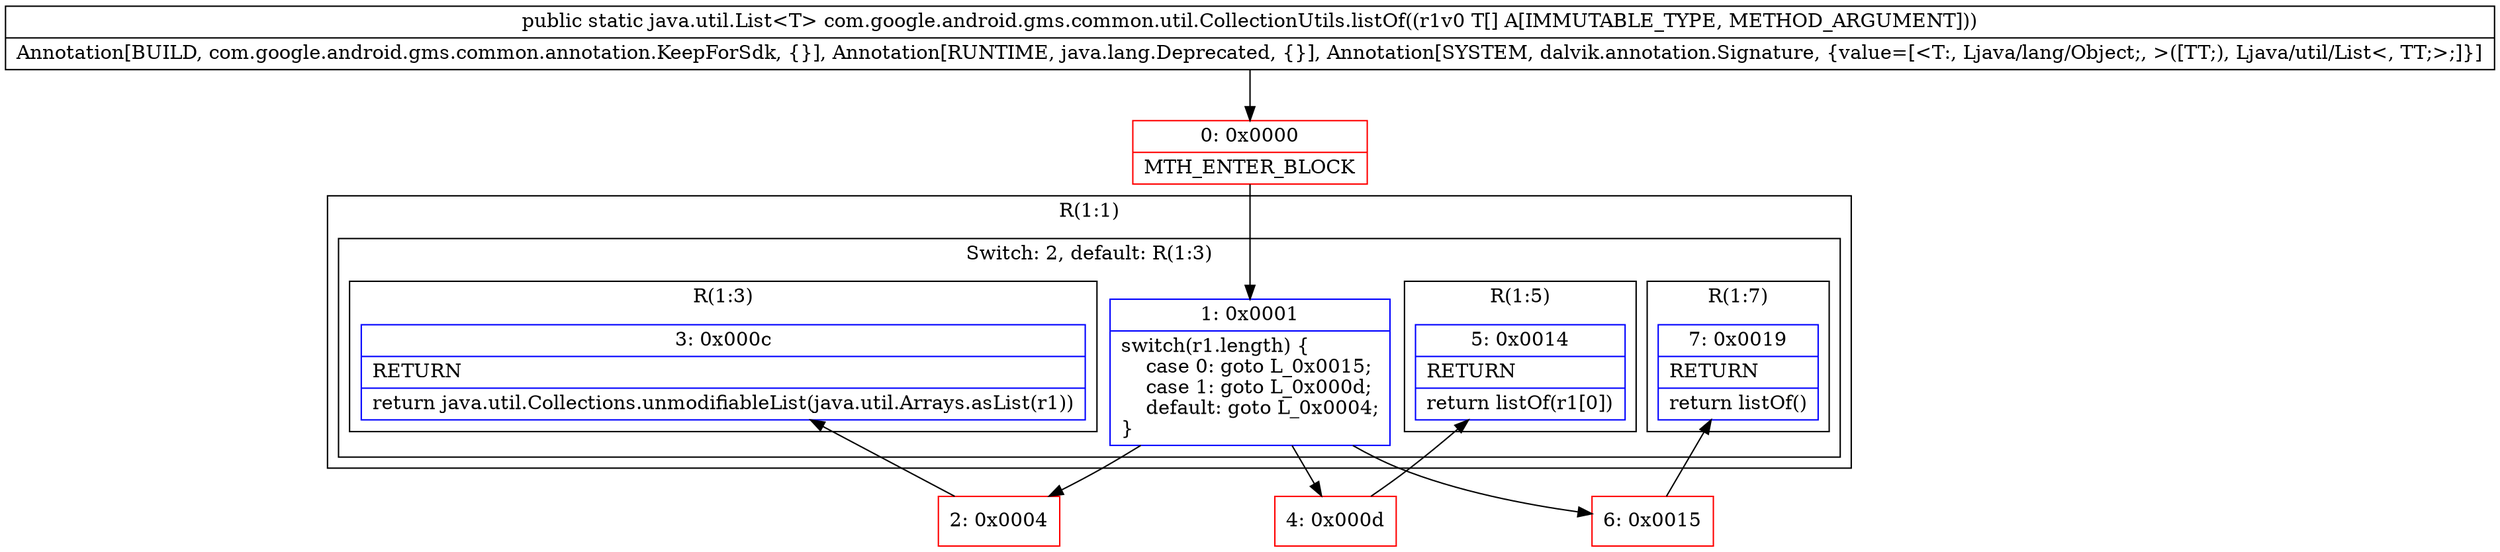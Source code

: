 digraph "CFG forcom.google.android.gms.common.util.CollectionUtils.listOf([Ljava\/lang\/Object;)Ljava\/util\/List;" {
subgraph cluster_Region_30319905 {
label = "R(1:1)";
node [shape=record,color=blue];
subgraph cluster_SwitchRegion_927836042 {
label = "Switch: 2, default: R(1:3)";
node [shape=record,color=blue];
Node_1 [shape=record,label="{1\:\ 0x0001|switch(r1.length) \{\l    case 0: goto L_0x0015;\l    case 1: goto L_0x000d;\l    default: goto L_0x0004;\l\}\l}"];
subgraph cluster_Region_938318085 {
label = "R(1:7)";
node [shape=record,color=blue];
Node_7 [shape=record,label="{7\:\ 0x0019|RETURN\l|return listOf()\l}"];
}
subgraph cluster_Region_733345160 {
label = "R(1:5)";
node [shape=record,color=blue];
Node_5 [shape=record,label="{5\:\ 0x0014|RETURN\l|return listOf(r1[0])\l}"];
}
subgraph cluster_Region_1596373618 {
label = "R(1:3)";
node [shape=record,color=blue];
Node_3 [shape=record,label="{3\:\ 0x000c|RETURN\l|return java.util.Collections.unmodifiableList(java.util.Arrays.asList(r1))\l}"];
}
}
}
Node_0 [shape=record,color=red,label="{0\:\ 0x0000|MTH_ENTER_BLOCK\l}"];
Node_2 [shape=record,color=red,label="{2\:\ 0x0004}"];
Node_4 [shape=record,color=red,label="{4\:\ 0x000d}"];
Node_6 [shape=record,color=red,label="{6\:\ 0x0015}"];
MethodNode[shape=record,label="{public static java.util.List\<T\> com.google.android.gms.common.util.CollectionUtils.listOf((r1v0 T[] A[IMMUTABLE_TYPE, METHOD_ARGUMENT]))  | Annotation[BUILD, com.google.android.gms.common.annotation.KeepForSdk, \{\}], Annotation[RUNTIME, java.lang.Deprecated, \{\}], Annotation[SYSTEM, dalvik.annotation.Signature, \{value=[\<T:, Ljava\/lang\/Object;, \>([TT;), Ljava\/util\/List\<, TT;\>;]\}]\l}"];
MethodNode -> Node_0;
Node_1 -> Node_2;
Node_1 -> Node_4;
Node_1 -> Node_6;
Node_0 -> Node_1;
Node_2 -> Node_3;
Node_4 -> Node_5;
Node_6 -> Node_7;
}

